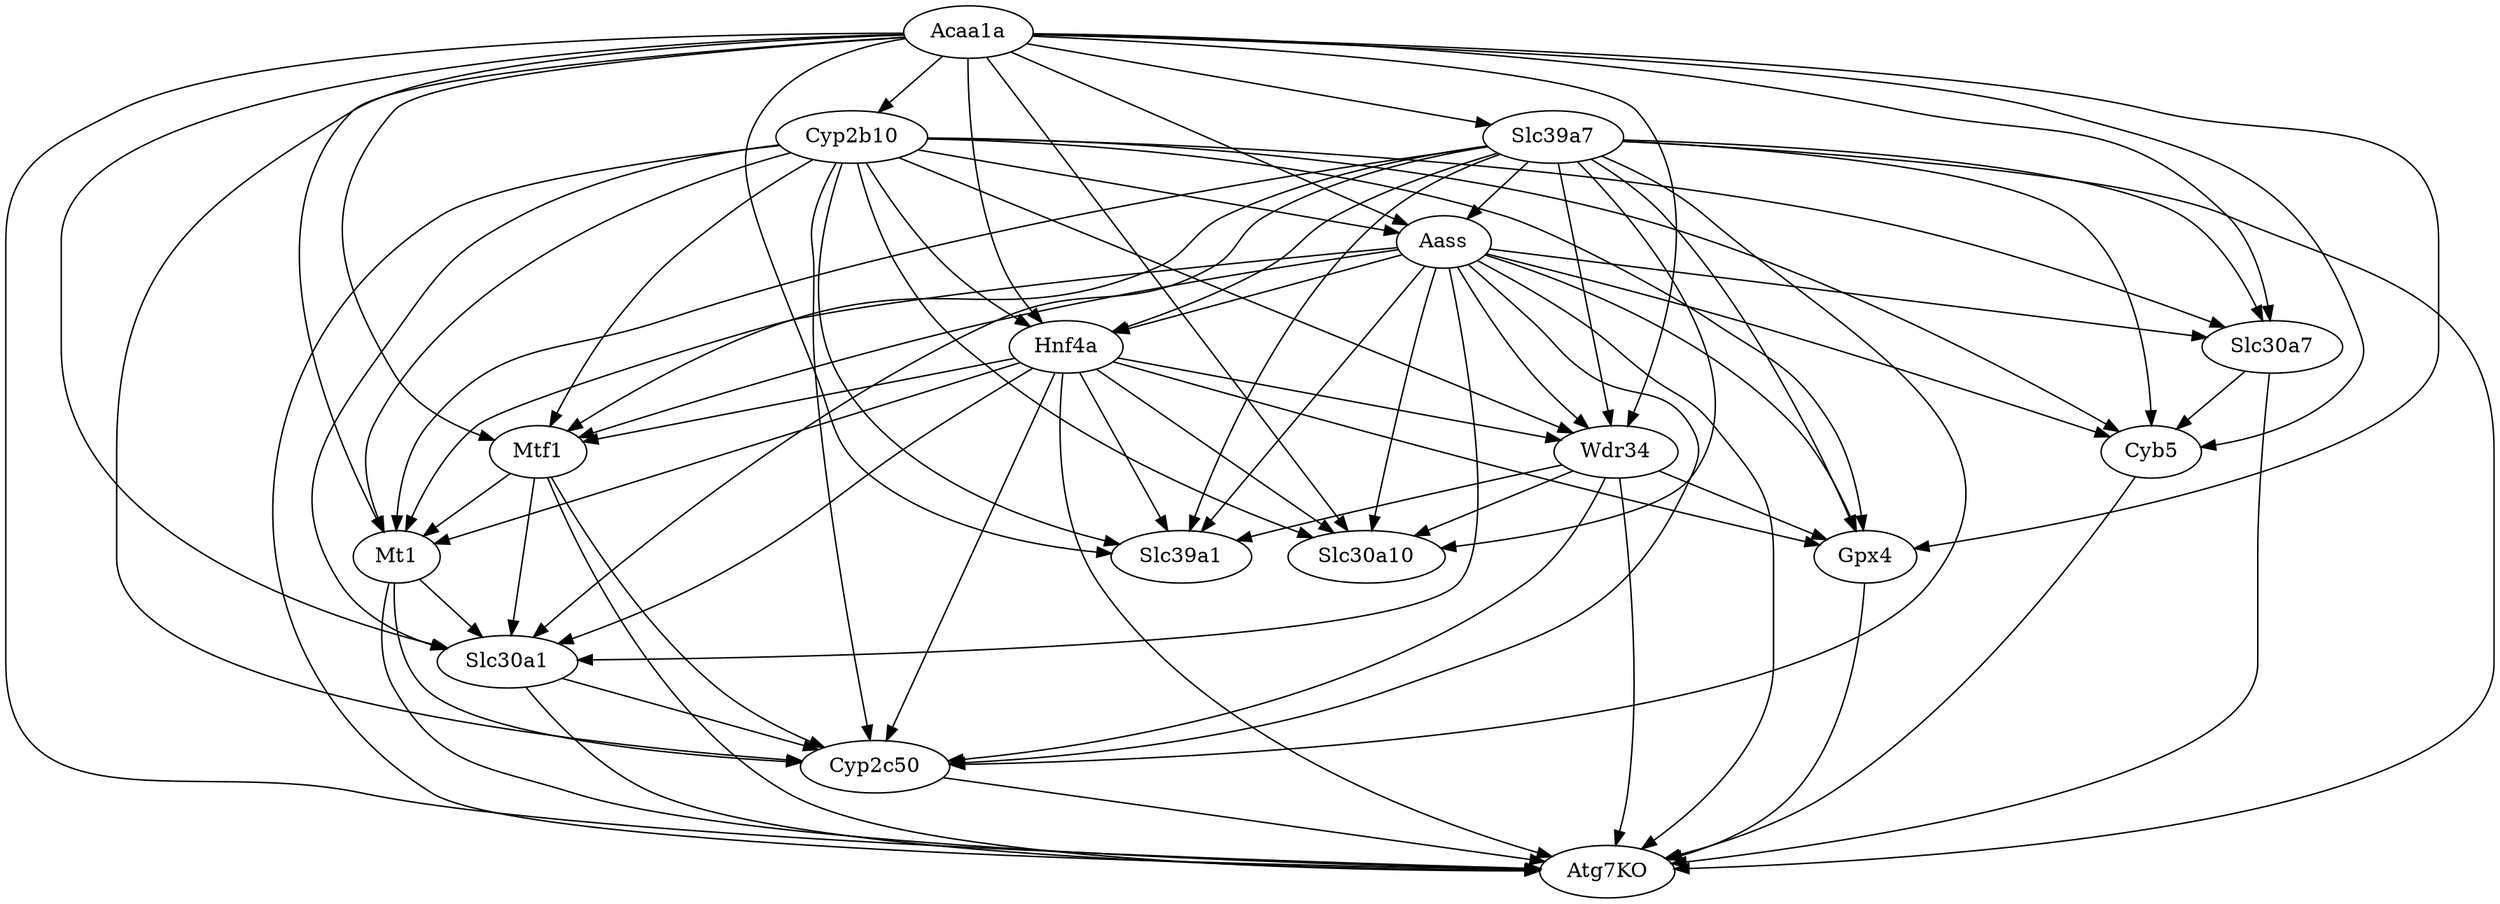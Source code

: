 digraph {
  "Acaa1a" ;
  "Cyp2b10" ;
  "Slc39a7" ;
  "Aass" ;
  "Hnf4a" ;
  "Mtf1" ;
  "Wdr34" ;
  "Mt1" ;
  "Slc30a1" ;
  "Cyp2c50" ;
  "Slc30a10" ;
  "Slc39a1" ;
  "Gpx4" ;
  "Slc30a7" ;
  "Cyb5" ;
  "Atg7KO" ;
  edge [dir=forward] "Acaa1a" -> "Cyp2b10" ;
  edge [dir=forward] "Acaa1a" -> "Slc39a7" ;
  edge [dir=forward] "Acaa1a" -> "Aass" ;
  edge [dir=forward] "Acaa1a" -> "Hnf4a" ;
  edge [dir=forward] "Acaa1a" -> "Mtf1" ;
  edge [dir=forward] "Acaa1a" -> "Wdr34" ;
  edge [dir=forward] "Acaa1a" -> "Mt1" ;
  edge [dir=forward] "Acaa1a" -> "Slc30a1" ;
  edge [dir=forward] "Acaa1a" -> "Cyp2c50" ;
  edge [dir=forward] "Acaa1a" -> "Slc30a10" ;
  edge [dir=forward] "Acaa1a" -> "Slc39a1" ;
  edge [dir=forward] "Acaa1a" -> "Gpx4" ;
  edge [dir=forward] "Acaa1a" -> "Slc30a7" ;
  edge [dir=forward] "Acaa1a" -> "Cyb5" ;
  edge [dir=forward] "Acaa1a" -> "Atg7KO" ;
  edge [dir=forward] "Cyp2b10" -> "Aass" ;
  edge [dir=forward] "Cyp2b10" -> "Hnf4a" ;
  edge [dir=forward] "Cyp2b10" -> "Mtf1" ;
  edge [dir=forward] "Cyp2b10" -> "Wdr34" ;
  edge [dir=forward] "Cyp2b10" -> "Mt1" ;
  edge [dir=forward] "Cyp2b10" -> "Slc30a1" ;
  edge [dir=forward] "Cyp2b10" -> "Cyp2c50" ;
  edge [dir=forward] "Cyp2b10" -> "Slc30a10" ;
  edge [dir=forward] "Cyp2b10" -> "Slc39a1" ;
  edge [dir=forward] "Cyp2b10" -> "Gpx4" ;
  edge [dir=forward] "Cyp2b10" -> "Slc30a7" ;
  edge [dir=forward] "Cyp2b10" -> "Cyb5" ;
  edge [dir=forward] "Cyp2b10" -> "Atg7KO" ;
  edge [dir=forward] "Slc39a7" -> "Aass" ;
  edge [dir=forward] "Slc39a7" -> "Hnf4a" ;
  edge [dir=forward] "Slc39a7" -> "Mtf1" ;
  edge [dir=forward] "Slc39a7" -> "Wdr34" ;
  edge [dir=forward] "Slc39a7" -> "Mt1" ;
  edge [dir=forward] "Slc39a7" -> "Slc30a1" ;
  edge [dir=forward] "Slc39a7" -> "Cyp2c50" ;
  edge [dir=forward] "Slc39a7" -> "Slc30a10" ;
  edge [dir=forward] "Slc39a7" -> "Slc39a1" ;
  edge [dir=forward] "Slc39a7" -> "Gpx4" ;
  edge [dir=forward] "Slc39a7" -> "Slc30a7" ;
  edge [dir=forward] "Slc39a7" -> "Cyb5" ;
  edge [dir=forward] "Slc39a7" -> "Atg7KO" ;
  edge [dir=forward] "Aass" -> "Hnf4a" ;
  edge [dir=forward] "Aass" -> "Mtf1" ;
  edge [dir=forward] "Aass" -> "Wdr34" ;
  edge [dir=forward] "Aass" -> "Mt1" ;
  edge [dir=forward] "Aass" -> "Slc30a1" ;
  edge [dir=forward] "Aass" -> "Cyp2c50" ;
  edge [dir=forward] "Aass" -> "Slc30a10" ;
  edge [dir=forward] "Aass" -> "Slc39a1" ;
  edge [dir=forward] "Aass" -> "Gpx4" ;
  edge [dir=forward] "Aass" -> "Slc30a7" ;
  edge [dir=forward] "Aass" -> "Cyb5" ;
  edge [dir=forward] "Aass" -> "Atg7KO" ;
  edge [dir=forward] "Hnf4a" -> "Mtf1" ;
  edge [dir=forward] "Hnf4a" -> "Wdr34" ;
  edge [dir=forward] "Hnf4a" -> "Mt1" ;
  edge [dir=forward] "Hnf4a" -> "Slc30a1" ;
  edge [dir=forward] "Hnf4a" -> "Cyp2c50" ;
  edge [dir=forward] "Hnf4a" -> "Slc30a10" ;
  edge [dir=forward] "Hnf4a" -> "Slc39a1" ;
  edge [dir=forward] "Hnf4a" -> "Gpx4" ;
  edge [dir=forward] "Hnf4a" -> "Atg7KO" ;
  edge [dir=forward] "Mtf1" -> "Mt1" ;
  edge [dir=forward] "Mtf1" -> "Slc30a1" ;
  edge [dir=forward] "Mtf1" -> "Cyp2c50" ;
  edge [dir=forward] "Mtf1" -> "Atg7KO" ;
  edge [dir=forward] "Wdr34" -> "Cyp2c50" ;
  edge [dir=forward] "Wdr34" -> "Slc30a10" ;
  edge [dir=forward] "Wdr34" -> "Slc39a1" ;
  edge [dir=forward] "Wdr34" -> "Gpx4" ;
  edge [dir=forward] "Wdr34" -> "Atg7KO" ;
  edge [dir=forward] "Mt1" -> "Slc30a1" ;
  edge [dir=forward] "Mt1" -> "Cyp2c50" ;
  edge [dir=forward] "Mt1" -> "Atg7KO" ;
  edge [dir=forward] "Slc30a1" -> "Cyp2c50" ;
  edge [dir=forward] "Slc30a1" -> "Atg7KO" ;
  edge [dir=forward] "Cyp2c50" -> "Atg7KO" ;
  edge [dir=forward] "Gpx4" -> "Atg7KO" ;
  edge [dir=forward] "Slc30a7" -> "Cyb5" ;
  edge [dir=forward] "Slc30a7" -> "Atg7KO" ;
  edge [dir=forward] "Cyb5" -> "Atg7KO" ;
}
